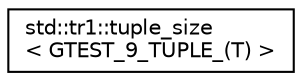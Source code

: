 digraph "クラス階層図"
{
  edge [fontname="Helvetica",fontsize="10",labelfontname="Helvetica",labelfontsize="10"];
  node [fontname="Helvetica",fontsize="10",shape=record];
  rankdir="LR";
  Node0 [label="std::tr1::tuple_size\l\< GTEST_9_TUPLE_(T) \>",height=0.2,width=0.4,color="black", fillcolor="white", style="filled",URL="$dd/d4c/structstd_1_1tr1_1_1tuple__size_3_01_g_t_e_s_t__9___t_u_p_l_e___07_t_08_01_4.html"];
}
